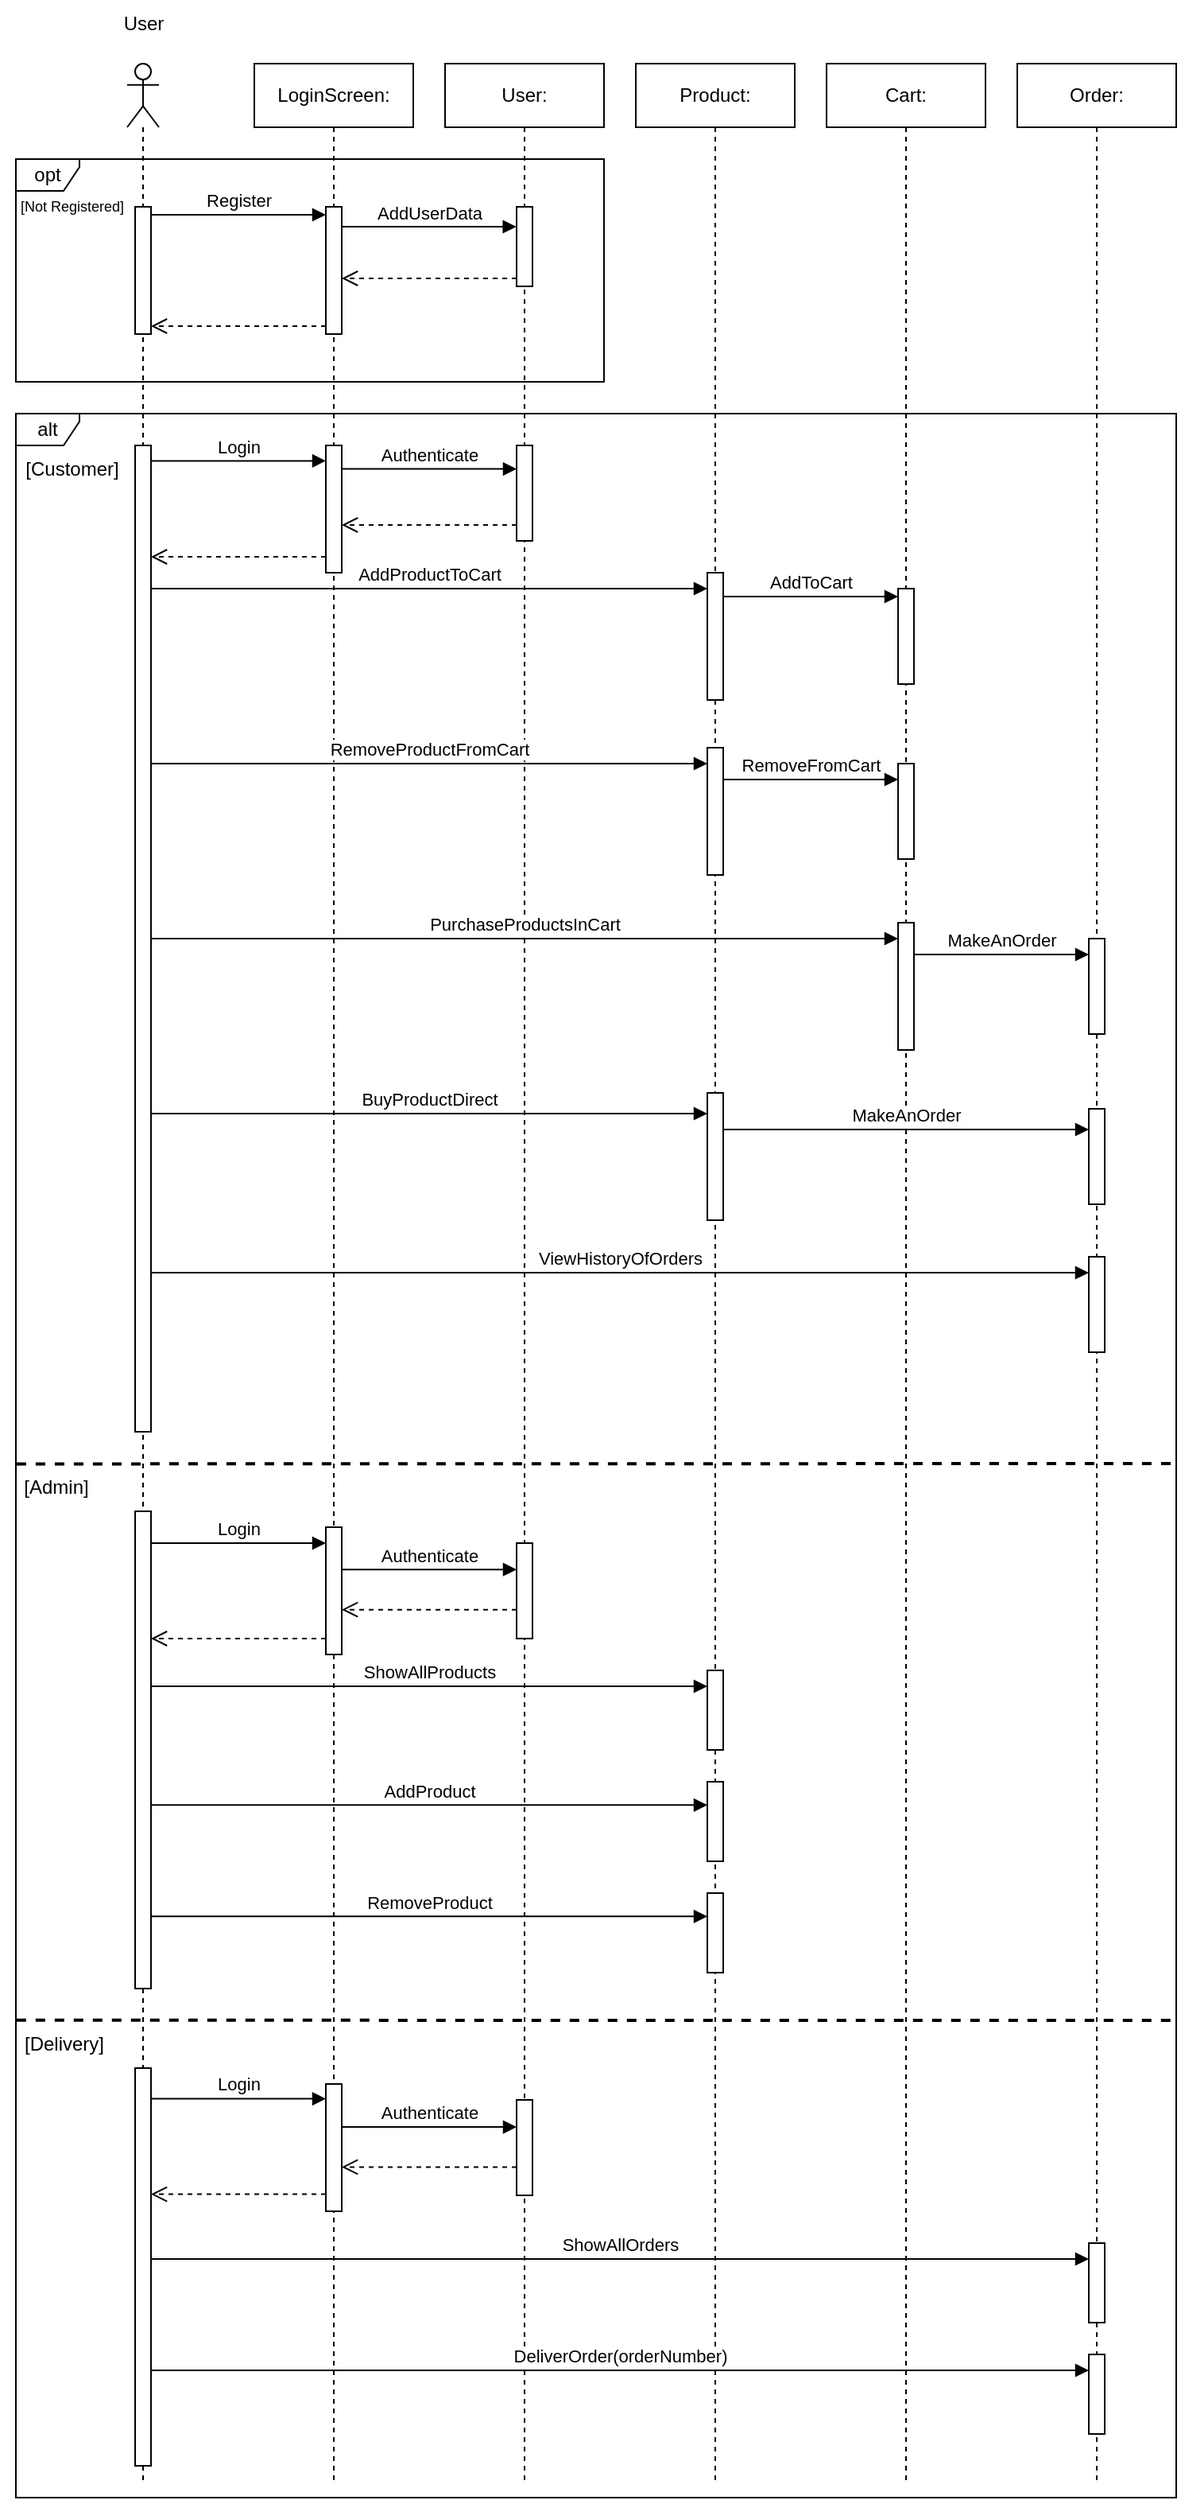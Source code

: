 <mxfile version="22.1.2" type="device">
  <diagram name="Page-1" id="HsitdcN0r7PipA14mCh1">
    <mxGraphModel dx="1036" dy="606" grid="1" gridSize="10" guides="1" tooltips="1" connect="1" arrows="1" fold="1" page="1" pageScale="1" pageWidth="1169" pageHeight="1654" math="0" shadow="0">
      <root>
        <mxCell id="0" />
        <mxCell id="1" parent="0" />
        <mxCell id="pewCr3Y9U8TLTlfjggAx-1" value="" style="shape=umlLifeline;perimeter=lifelinePerimeter;whiteSpace=wrap;html=1;container=1;dropTarget=0;collapsible=0;recursiveResize=0;outlineConnect=0;portConstraint=eastwest;newEdgeStyle={&quot;curved&quot;:0,&quot;rounded&quot;:0};participant=umlActor;" parent="1" vertex="1">
          <mxGeometry x="230" y="100" width="20" height="1520" as="geometry" />
        </mxCell>
        <mxCell id="pewCr3Y9U8TLTlfjggAx-10" value="" style="html=1;points=[[0,0,0,0,5],[0,1,0,0,-5],[1,0,0,0,5],[1,1,0,0,-5]];perimeter=orthogonalPerimeter;outlineConnect=0;targetShapes=umlLifeline;portConstraint=eastwest;newEdgeStyle={&quot;curved&quot;:0,&quot;rounded&quot;:0};" parent="pewCr3Y9U8TLTlfjggAx-1" vertex="1">
          <mxGeometry x="5" y="90" width="10" height="80" as="geometry" />
        </mxCell>
        <mxCell id="pewCr3Y9U8TLTlfjggAx-2" value="User" style="text;html=1;align=center;verticalAlign=middle;resizable=0;points=[];autosize=1;strokeColor=none;fillColor=none;" parent="1" vertex="1">
          <mxGeometry x="215" y="60" width="50" height="30" as="geometry" />
        </mxCell>
        <mxCell id="pewCr3Y9U8TLTlfjggAx-7" value="LoginScreen:" style="shape=umlLifeline;perimeter=lifelinePerimeter;whiteSpace=wrap;html=1;container=1;dropTarget=0;collapsible=0;recursiveResize=0;outlineConnect=0;portConstraint=eastwest;newEdgeStyle={&quot;curved&quot;:0,&quot;rounded&quot;:0};" parent="1" vertex="1">
          <mxGeometry x="310" y="100" width="100" height="1520" as="geometry" />
        </mxCell>
        <mxCell id="pewCr3Y9U8TLTlfjggAx-15" value="" style="html=1;points=[[0,0,0,0,5],[0,1,0,0,-5],[1,0,0,0,5],[1,1,0,0,-5]];perimeter=orthogonalPerimeter;outlineConnect=0;targetShapes=umlLifeline;portConstraint=eastwest;newEdgeStyle={&quot;curved&quot;:0,&quot;rounded&quot;:0};" parent="pewCr3Y9U8TLTlfjggAx-7" vertex="1">
          <mxGeometry x="45" y="90" width="10" height="80" as="geometry" />
        </mxCell>
        <mxCell id="pewCr3Y9U8TLTlfjggAx-24" value="" style="html=1;points=[[0,0,0,0,5],[0,1,0,0,-5],[1,0,0,0,5],[1,1,0,0,-5]];perimeter=orthogonalPerimeter;outlineConnect=0;targetShapes=umlLifeline;portConstraint=eastwest;newEdgeStyle={&quot;curved&quot;:0,&quot;rounded&quot;:0};" parent="pewCr3Y9U8TLTlfjggAx-7" vertex="1">
          <mxGeometry x="45" y="240" width="10" height="80" as="geometry" />
        </mxCell>
        <mxCell id="pewCr3Y9U8TLTlfjggAx-12" value="opt" style="shape=umlFrame;whiteSpace=wrap;html=1;pointerEvents=0;width=40;height=20;" parent="1" vertex="1">
          <mxGeometry x="160" y="160" width="370" height="140" as="geometry" />
        </mxCell>
        <mxCell id="pewCr3Y9U8TLTlfjggAx-13" value="[Not Registered]" style="text;html=1;align=center;verticalAlign=middle;resizable=0;points=[];autosize=1;strokeColor=none;fillColor=none;fontSize=9;" parent="1" vertex="1">
          <mxGeometry x="150" y="180" width="90" height="20" as="geometry" />
        </mxCell>
        <mxCell id="pewCr3Y9U8TLTlfjggAx-14" value="User:" style="shape=umlLifeline;perimeter=lifelinePerimeter;whiteSpace=wrap;html=1;container=1;dropTarget=0;collapsible=0;recursiveResize=0;outlineConnect=0;portConstraint=eastwest;newEdgeStyle={&quot;curved&quot;:0,&quot;rounded&quot;:0};" parent="1" vertex="1">
          <mxGeometry x="430" y="100" width="100" height="1520" as="geometry" />
        </mxCell>
        <mxCell id="pewCr3Y9U8TLTlfjggAx-16" value="" style="html=1;points=[[0,0,0,0,5],[0,1,0,0,-5],[1,0,0,0,5],[1,1,0,0,-5]];perimeter=orthogonalPerimeter;outlineConnect=0;targetShapes=umlLifeline;portConstraint=eastwest;newEdgeStyle={&quot;curved&quot;:0,&quot;rounded&quot;:0};" parent="pewCr3Y9U8TLTlfjggAx-14" vertex="1">
          <mxGeometry x="45" y="90" width="10" height="50" as="geometry" />
        </mxCell>
        <mxCell id="pewCr3Y9U8TLTlfjggAx-17" value="Register" style="html=1;verticalAlign=bottom;endArrow=block;curved=0;rounded=0;exitX=1;exitY=0;exitDx=0;exitDy=5;exitPerimeter=0;" parent="1" source="pewCr3Y9U8TLTlfjggAx-10" target="pewCr3Y9U8TLTlfjggAx-15" edge="1">
          <mxGeometry width="80" relative="1" as="geometry">
            <mxPoint x="245" y="200" as="sourcePoint" />
            <mxPoint x="350" y="200" as="targetPoint" />
          </mxGeometry>
        </mxCell>
        <mxCell id="pewCr3Y9U8TLTlfjggAx-18" value="AddUserData" style="html=1;verticalAlign=bottom;endArrow=block;curved=0;rounded=0;entryX=-0.015;entryY=0.25;entryDx=0;entryDy=0;entryPerimeter=0;" parent="1" source="pewCr3Y9U8TLTlfjggAx-15" target="pewCr3Y9U8TLTlfjggAx-16" edge="1">
          <mxGeometry width="80" relative="1" as="geometry">
            <mxPoint x="370" y="210" as="sourcePoint" />
            <mxPoint x="470" y="210" as="targetPoint" />
          </mxGeometry>
        </mxCell>
        <mxCell id="pewCr3Y9U8TLTlfjggAx-19" value="" style="html=1;verticalAlign=bottom;endArrow=open;dashed=1;endSize=8;curved=0;rounded=0;exitX=0;exitY=1;exitDx=0;exitDy=-5;exitPerimeter=0;" parent="1" source="pewCr3Y9U8TLTlfjggAx-16" target="pewCr3Y9U8TLTlfjggAx-15" edge="1">
          <mxGeometry relative="1" as="geometry">
            <mxPoint x="475" y="230" as="sourcePoint" />
            <mxPoint x="370" y="235" as="targetPoint" />
          </mxGeometry>
        </mxCell>
        <mxCell id="pewCr3Y9U8TLTlfjggAx-21" value="" style="html=1;verticalAlign=bottom;endArrow=open;dashed=1;endSize=8;curved=0;rounded=0;exitX=0;exitY=1;exitDx=0;exitDy=-5;exitPerimeter=0;entryX=1;entryY=1;entryDx=0;entryDy=-5;entryPerimeter=0;" parent="1" source="pewCr3Y9U8TLTlfjggAx-15" target="pewCr3Y9U8TLTlfjggAx-10" edge="1">
          <mxGeometry relative="1" as="geometry">
            <mxPoint x="350" y="260" as="sourcePoint" />
            <mxPoint x="250" y="260" as="targetPoint" />
          </mxGeometry>
        </mxCell>
        <mxCell id="pewCr3Y9U8TLTlfjggAx-22" value="alt" style="shape=umlFrame;whiteSpace=wrap;html=1;pointerEvents=0;width=40;height=20;" parent="1" vertex="1">
          <mxGeometry x="160" y="320" width="730" height="1310" as="geometry" />
        </mxCell>
        <mxCell id="pewCr3Y9U8TLTlfjggAx-23" value="" style="html=1;points=[[0,0,0,0,5],[0,1,0,0,-5],[1,0,0,0,5],[1,1,0,0,-5]];perimeter=orthogonalPerimeter;outlineConnect=0;targetShapes=umlLifeline;portConstraint=eastwest;newEdgeStyle={&quot;curved&quot;:0,&quot;rounded&quot;:0};" parent="1" vertex="1">
          <mxGeometry x="235" y="340" width="10" height="620" as="geometry" />
        </mxCell>
        <mxCell id="pewCr3Y9U8TLTlfjggAx-25" value="" style="html=1;points=[[0,0,0,0,5],[0,1,0,0,-5],[1,0,0,0,5],[1,1,0,0,-5]];perimeter=orthogonalPerimeter;outlineConnect=0;targetShapes=umlLifeline;portConstraint=eastwest;newEdgeStyle={&quot;curved&quot;:0,&quot;rounded&quot;:0};" parent="1" vertex="1">
          <mxGeometry x="475" y="340" width="10" height="60" as="geometry" />
        </mxCell>
        <mxCell id="pewCr3Y9U8TLTlfjggAx-26" value="Login" style="html=1;verticalAlign=bottom;endArrow=block;curved=0;rounded=0;exitX=1;exitY=0;exitDx=0;exitDy=5;exitPerimeter=0;" parent="1" edge="1">
          <mxGeometry width="80" relative="1" as="geometry">
            <mxPoint x="245" y="349.72" as="sourcePoint" />
            <mxPoint x="355" y="349.72" as="targetPoint" />
          </mxGeometry>
        </mxCell>
        <mxCell id="pewCr3Y9U8TLTlfjggAx-27" value="Authenticate" style="html=1;verticalAlign=bottom;endArrow=block;curved=0;rounded=0;entryX=-0.015;entryY=0.25;entryDx=0;entryDy=0;entryPerimeter=0;" parent="1" edge="1">
          <mxGeometry width="80" relative="1" as="geometry">
            <mxPoint x="365" y="354.78" as="sourcePoint" />
            <mxPoint x="475" y="354.78" as="targetPoint" />
          </mxGeometry>
        </mxCell>
        <mxCell id="pewCr3Y9U8TLTlfjggAx-28" value="" style="html=1;verticalAlign=bottom;endArrow=open;dashed=1;endSize=8;curved=0;rounded=0;exitX=0;exitY=1;exitDx=0;exitDy=-5;exitPerimeter=0;" parent="1" edge="1">
          <mxGeometry relative="1" as="geometry">
            <mxPoint x="475" y="1071.84" as="sourcePoint" />
            <mxPoint x="365" y="1071.84" as="targetPoint" />
          </mxGeometry>
        </mxCell>
        <mxCell id="pewCr3Y9U8TLTlfjggAx-29" value="" style="html=1;verticalAlign=bottom;endArrow=open;dashed=1;endSize=8;curved=0;rounded=0;exitX=0;exitY=1;exitDx=0;exitDy=-5;exitPerimeter=0;" parent="1" edge="1">
          <mxGeometry relative="1" as="geometry">
            <mxPoint x="355" y="410" as="sourcePoint" />
            <mxPoint x="245" y="410" as="targetPoint" />
          </mxGeometry>
        </mxCell>
        <mxCell id="pewCr3Y9U8TLTlfjggAx-30" value="[Customer]" style="text;html=1;align=center;verticalAlign=middle;resizable=0;points=[];autosize=1;strokeColor=none;fillColor=none;" parent="1" vertex="1">
          <mxGeometry x="155" y="340" width="80" height="30" as="geometry" />
        </mxCell>
        <mxCell id="pewCr3Y9U8TLTlfjggAx-32" value="Product:" style="shape=umlLifeline;perimeter=lifelinePerimeter;whiteSpace=wrap;html=1;container=1;dropTarget=0;collapsible=0;recursiveResize=0;outlineConnect=0;portConstraint=eastwest;newEdgeStyle={&quot;curved&quot;:0,&quot;rounded&quot;:0};" parent="1" vertex="1">
          <mxGeometry x="550" y="100" width="100" height="1520" as="geometry" />
        </mxCell>
        <mxCell id="pewCr3Y9U8TLTlfjggAx-35" value="" style="html=1;points=[[0,0,0,0,5],[0,1,0,0,-5],[1,0,0,0,5],[1,1,0,0,-5]];perimeter=orthogonalPerimeter;outlineConnect=0;targetShapes=umlLifeline;portConstraint=eastwest;newEdgeStyle={&quot;curved&quot;:0,&quot;rounded&quot;:0};" parent="pewCr3Y9U8TLTlfjggAx-32" vertex="1">
          <mxGeometry x="45" y="320" width="10" height="80" as="geometry" />
        </mxCell>
        <mxCell id="pewCr3Y9U8TLTlfjggAx-43" value="" style="html=1;points=[[0,0,0,0,5],[0,1,0,0,-5],[1,0,0,0,5],[1,1,0,0,-5]];perimeter=orthogonalPerimeter;outlineConnect=0;targetShapes=umlLifeline;portConstraint=eastwest;newEdgeStyle={&quot;curved&quot;:0,&quot;rounded&quot;:0};" parent="pewCr3Y9U8TLTlfjggAx-32" vertex="1">
          <mxGeometry x="45" y="430" width="10" height="80" as="geometry" />
        </mxCell>
        <mxCell id="pewCr3Y9U8TLTlfjggAx-56" value="" style="html=1;points=[[0,0,0,0,5],[0,1,0,0,-5],[1,0,0,0,5],[1,1,0,0,-5]];perimeter=orthogonalPerimeter;outlineConnect=0;targetShapes=umlLifeline;portConstraint=eastwest;newEdgeStyle={&quot;curved&quot;:0,&quot;rounded&quot;:0};" parent="pewCr3Y9U8TLTlfjggAx-32" vertex="1">
          <mxGeometry x="45" y="647" width="10" height="80" as="geometry" />
        </mxCell>
        <mxCell id="pewCr3Y9U8TLTlfjggAx-73" value="" style="html=1;points=[[0,0,0,0,5],[0,1,0,0,-5],[1,0,0,0,5],[1,1,0,0,-5]];perimeter=orthogonalPerimeter;outlineConnect=0;targetShapes=umlLifeline;portConstraint=eastwest;newEdgeStyle={&quot;curved&quot;:0,&quot;rounded&quot;:0};" parent="pewCr3Y9U8TLTlfjggAx-32" vertex="1">
          <mxGeometry x="45" y="1010" width="10" height="50" as="geometry" />
        </mxCell>
        <mxCell id="pewCr3Y9U8TLTlfjggAx-75" value="" style="html=1;points=[[0,0,0,0,5],[0,1,0,0,-5],[1,0,0,0,5],[1,1,0,0,-5]];perimeter=orthogonalPerimeter;outlineConnect=0;targetShapes=umlLifeline;portConstraint=eastwest;newEdgeStyle={&quot;curved&quot;:0,&quot;rounded&quot;:0};" parent="pewCr3Y9U8TLTlfjggAx-32" vertex="1">
          <mxGeometry x="45" y="1080" width="10" height="50" as="geometry" />
        </mxCell>
        <mxCell id="pewCr3Y9U8TLTlfjggAx-76" value="AddProduct" style="html=1;verticalAlign=bottom;endArrow=block;curved=0;rounded=0;exitX=1;exitY=0;exitDx=0;exitDy=5;exitPerimeter=0;" parent="pewCr3Y9U8TLTlfjggAx-32" target="pewCr3Y9U8TLTlfjggAx-75" edge="1">
          <mxGeometry width="80" relative="1" as="geometry">
            <mxPoint x="-305" y="1094.63" as="sourcePoint" />
            <mxPoint x="45" y="1094.63" as="targetPoint" />
          </mxGeometry>
        </mxCell>
        <mxCell id="pewCr3Y9U8TLTlfjggAx-88" value="" style="html=1;points=[[0,0,0,0,5],[0,1,0,0,-5],[1,0,0,0,5],[1,1,0,0,-5]];perimeter=orthogonalPerimeter;outlineConnect=0;targetShapes=umlLifeline;portConstraint=eastwest;newEdgeStyle={&quot;curved&quot;:0,&quot;rounded&quot;:0};" parent="pewCr3Y9U8TLTlfjggAx-32" vertex="1">
          <mxGeometry x="45" y="1150" width="10" height="50" as="geometry" />
        </mxCell>
        <mxCell id="pewCr3Y9U8TLTlfjggAx-89" value="RemoveProduct" style="html=1;verticalAlign=bottom;endArrow=block;curved=0;rounded=0;exitX=1;exitY=0;exitDx=0;exitDy=5;exitPerimeter=0;" parent="pewCr3Y9U8TLTlfjggAx-32" target="pewCr3Y9U8TLTlfjggAx-88" edge="1">
          <mxGeometry width="80" relative="1" as="geometry">
            <mxPoint x="-305" y="1164.63" as="sourcePoint" />
            <mxPoint x="45" y="1164.63" as="targetPoint" />
          </mxGeometry>
        </mxCell>
        <mxCell id="pewCr3Y9U8TLTlfjggAx-33" value="Cart:" style="shape=umlLifeline;perimeter=lifelinePerimeter;whiteSpace=wrap;html=1;container=1;dropTarget=0;collapsible=0;recursiveResize=0;outlineConnect=0;portConstraint=eastwest;newEdgeStyle={&quot;curved&quot;:0,&quot;rounded&quot;:0};" parent="1" vertex="1">
          <mxGeometry x="670" y="100" width="100" height="1520" as="geometry" />
        </mxCell>
        <mxCell id="pewCr3Y9U8TLTlfjggAx-37" value="" style="html=1;points=[[0,0,0,0,5],[0,1,0,0,-5],[1,0,0,0,5],[1,1,0,0,-5]];perimeter=orthogonalPerimeter;outlineConnect=0;targetShapes=umlLifeline;portConstraint=eastwest;newEdgeStyle={&quot;curved&quot;:0,&quot;rounded&quot;:0};" parent="pewCr3Y9U8TLTlfjggAx-33" vertex="1">
          <mxGeometry x="45" y="330" width="10" height="60" as="geometry" />
        </mxCell>
        <mxCell id="pewCr3Y9U8TLTlfjggAx-48" value="" style="html=1;points=[[0,0,0,0,5],[0,1,0,0,-5],[1,0,0,0,5],[1,1,0,0,-5]];perimeter=orthogonalPerimeter;outlineConnect=0;targetShapes=umlLifeline;portConstraint=eastwest;newEdgeStyle={&quot;curved&quot;:0,&quot;rounded&quot;:0};" parent="pewCr3Y9U8TLTlfjggAx-33" vertex="1">
          <mxGeometry x="45" y="440" width="10" height="60" as="geometry" />
        </mxCell>
        <mxCell id="pewCr3Y9U8TLTlfjggAx-51" value="" style="html=1;points=[[0,0,0,0,5],[0,1,0,0,-5],[1,0,0,0,5],[1,1,0,0,-5]];perimeter=orthogonalPerimeter;outlineConnect=0;targetShapes=umlLifeline;portConstraint=eastwest;newEdgeStyle={&quot;curved&quot;:0,&quot;rounded&quot;:0};" parent="pewCr3Y9U8TLTlfjggAx-33" vertex="1">
          <mxGeometry x="45" y="540" width="10" height="80" as="geometry" />
        </mxCell>
        <mxCell id="pewCr3Y9U8TLTlfjggAx-34" value="Order:" style="shape=umlLifeline;perimeter=lifelinePerimeter;whiteSpace=wrap;html=1;container=1;dropTarget=0;collapsible=0;recursiveResize=0;outlineConnect=0;portConstraint=eastwest;newEdgeStyle={&quot;curved&quot;:0,&quot;rounded&quot;:0};" parent="1" vertex="1">
          <mxGeometry x="790" y="100" width="100" height="1520" as="geometry" />
        </mxCell>
        <mxCell id="pewCr3Y9U8TLTlfjggAx-54" value="" style="html=1;points=[[0,0,0,0,5],[0,1,0,0,-5],[1,0,0,0,5],[1,1,0,0,-5]];perimeter=orthogonalPerimeter;outlineConnect=0;targetShapes=umlLifeline;portConstraint=eastwest;newEdgeStyle={&quot;curved&quot;:0,&quot;rounded&quot;:0};" parent="pewCr3Y9U8TLTlfjggAx-34" vertex="1">
          <mxGeometry x="45" y="550" width="10" height="60" as="geometry" />
        </mxCell>
        <mxCell id="pewCr3Y9U8TLTlfjggAx-58" value="" style="html=1;points=[[0,0,0,0,5],[0,1,0,0,-5],[1,0,0,0,5],[1,1,0,0,-5]];perimeter=orthogonalPerimeter;outlineConnect=0;targetShapes=umlLifeline;portConstraint=eastwest;newEdgeStyle={&quot;curved&quot;:0,&quot;rounded&quot;:0};" parent="pewCr3Y9U8TLTlfjggAx-34" vertex="1">
          <mxGeometry x="45" y="657" width="10" height="60" as="geometry" />
        </mxCell>
        <mxCell id="pewCr3Y9U8TLTlfjggAx-61" value="" style="html=1;points=[[0,0,0,0,5],[0,1,0,0,-5],[1,0,0,0,5],[1,1,0,0,-5]];perimeter=orthogonalPerimeter;outlineConnect=0;targetShapes=umlLifeline;portConstraint=eastwest;newEdgeStyle={&quot;curved&quot;:0,&quot;rounded&quot;:0};" parent="pewCr3Y9U8TLTlfjggAx-34" vertex="1">
          <mxGeometry x="45" y="750" width="10" height="60" as="geometry" />
        </mxCell>
        <mxCell id="pewCr3Y9U8TLTlfjggAx-86" value="" style="html=1;points=[[0,0,0,0,5],[0,1,0,0,-5],[1,0,0,0,5],[1,1,0,0,-5]];perimeter=orthogonalPerimeter;outlineConnect=0;targetShapes=umlLifeline;portConstraint=eastwest;newEdgeStyle={&quot;curved&quot;:0,&quot;rounded&quot;:0};" parent="pewCr3Y9U8TLTlfjggAx-34" vertex="1">
          <mxGeometry x="45" y="1370" width="10" height="50" as="geometry" />
        </mxCell>
        <mxCell id="pewCr3Y9U8TLTlfjggAx-91" value="" style="html=1;points=[[0,0,0,0,5],[0,1,0,0,-5],[1,0,0,0,5],[1,1,0,0,-5]];perimeter=orthogonalPerimeter;outlineConnect=0;targetShapes=umlLifeline;portConstraint=eastwest;newEdgeStyle={&quot;curved&quot;:0,&quot;rounded&quot;:0};" parent="pewCr3Y9U8TLTlfjggAx-34" vertex="1">
          <mxGeometry x="45" y="1440" width="10" height="50" as="geometry" />
        </mxCell>
        <mxCell id="pewCr3Y9U8TLTlfjggAx-92" value="DeliverOrder(orderNumber)" style="html=1;verticalAlign=bottom;endArrow=block;curved=0;rounded=0;" parent="pewCr3Y9U8TLTlfjggAx-34" edge="1">
          <mxGeometry width="80" relative="1" as="geometry">
            <mxPoint x="-545.0" y="1450" as="sourcePoint" />
            <mxPoint x="45" y="1450" as="targetPoint" />
          </mxGeometry>
        </mxCell>
        <mxCell id="pewCr3Y9U8TLTlfjggAx-36" value="AddProductToCart" style="html=1;verticalAlign=bottom;endArrow=block;curved=0;rounded=0;" parent="1" edge="1">
          <mxGeometry width="80" relative="1" as="geometry">
            <mxPoint x="245" y="430" as="sourcePoint" />
            <mxPoint x="595" y="430" as="targetPoint" />
          </mxGeometry>
        </mxCell>
        <mxCell id="pewCr3Y9U8TLTlfjggAx-40" value="AddToCart" style="html=1;verticalAlign=bottom;endArrow=block;curved=0;rounded=0;entryX=0;entryY=0;entryDx=0;entryDy=5;entryPerimeter=0;" parent="1" source="pewCr3Y9U8TLTlfjggAx-35" target="pewCr3Y9U8TLTlfjggAx-37" edge="1">
          <mxGeometry width="80" relative="1" as="geometry">
            <mxPoint x="590" y="380" as="sourcePoint" />
            <mxPoint x="670" y="380" as="targetPoint" />
          </mxGeometry>
        </mxCell>
        <mxCell id="pewCr3Y9U8TLTlfjggAx-42" value="RemoveProductFromCart" style="html=1;verticalAlign=bottom;endArrow=block;curved=0;rounded=0;" parent="1" edge="1">
          <mxGeometry width="80" relative="1" as="geometry">
            <mxPoint x="245" y="540" as="sourcePoint" />
            <mxPoint x="595" y="540" as="targetPoint" />
          </mxGeometry>
        </mxCell>
        <mxCell id="pewCr3Y9U8TLTlfjggAx-49" value="RemoveFromCart" style="html=1;verticalAlign=bottom;endArrow=block;curved=0;rounded=0;" parent="1" source="pewCr3Y9U8TLTlfjggAx-43" edge="1">
          <mxGeometry width="80" relative="1" as="geometry">
            <mxPoint x="610.0" y="550" as="sourcePoint" />
            <mxPoint x="715" y="550" as="targetPoint" />
          </mxGeometry>
        </mxCell>
        <mxCell id="pewCr3Y9U8TLTlfjggAx-53" value="PurchaseProductsInCart" style="html=1;verticalAlign=bottom;endArrow=block;curved=0;rounded=0;" parent="1" edge="1">
          <mxGeometry width="80" relative="1" as="geometry">
            <mxPoint x="245" y="650" as="sourcePoint" />
            <mxPoint x="715" y="650" as="targetPoint" />
          </mxGeometry>
        </mxCell>
        <mxCell id="pewCr3Y9U8TLTlfjggAx-55" value="MakeAnOrder" style="html=1;verticalAlign=bottom;endArrow=block;curved=0;rounded=0;entryX=0;entryY=0;entryDx=0;entryDy=5;entryPerimeter=0;" parent="1" edge="1">
          <mxGeometry width="80" relative="1" as="geometry">
            <mxPoint x="725.0" y="660.0" as="sourcePoint" />
            <mxPoint x="835.0" y="660.0" as="targetPoint" />
          </mxGeometry>
        </mxCell>
        <mxCell id="pewCr3Y9U8TLTlfjggAx-57" value="BuyProductDirect" style="html=1;verticalAlign=bottom;endArrow=block;curved=0;rounded=0;" parent="1" edge="1">
          <mxGeometry width="80" relative="1" as="geometry">
            <mxPoint x="245" y="760" as="sourcePoint" />
            <mxPoint x="595" y="760" as="targetPoint" />
          </mxGeometry>
        </mxCell>
        <mxCell id="pewCr3Y9U8TLTlfjggAx-59" value="MakeAnOrder" style="html=1;verticalAlign=bottom;endArrow=block;curved=0;rounded=0;entryX=0;entryY=0;entryDx=0;entryDy=5;entryPerimeter=0;" parent="1" edge="1">
          <mxGeometry width="80" relative="1" as="geometry">
            <mxPoint x="605" y="770" as="sourcePoint" />
            <mxPoint x="835" y="770" as="targetPoint" />
          </mxGeometry>
        </mxCell>
        <mxCell id="pewCr3Y9U8TLTlfjggAx-62" value="ViewHistoryOfOrders" style="html=1;verticalAlign=bottom;endArrow=block;curved=0;rounded=0;entryX=0;entryY=0;entryDx=0;entryDy=5;entryPerimeter=0;" parent="1" edge="1">
          <mxGeometry width="80" relative="1" as="geometry">
            <mxPoint x="245" y="860" as="sourcePoint" />
            <mxPoint x="835" y="860" as="targetPoint" />
          </mxGeometry>
        </mxCell>
        <mxCell id="pewCr3Y9U8TLTlfjggAx-63" value="" style="endArrow=none;dashed=1;html=1;rounded=0;strokeWidth=2;exitX=0.091;exitY=0.007;exitDx=0;exitDy=0;exitPerimeter=0;" parent="1" source="pewCr3Y9U8TLTlfjggAx-64" edge="1">
          <mxGeometry width="50" height="50" relative="1" as="geometry">
            <mxPoint x="120" y="980" as="sourcePoint" />
            <mxPoint x="890" y="980" as="targetPoint" />
          </mxGeometry>
        </mxCell>
        <mxCell id="pewCr3Y9U8TLTlfjggAx-64" value="[Admin]" style="text;html=1;align=center;verticalAlign=middle;resizable=0;points=[];autosize=1;strokeColor=none;fillColor=none;" parent="1" vertex="1">
          <mxGeometry x="155" y="980" width="60" height="30" as="geometry" />
        </mxCell>
        <mxCell id="pewCr3Y9U8TLTlfjggAx-65" value="" style="html=1;points=[[0,0,0,0,5],[0,1,0,0,-5],[1,0,0,0,5],[1,1,0,0,-5]];perimeter=orthogonalPerimeter;outlineConnect=0;targetShapes=umlLifeline;portConstraint=eastwest;newEdgeStyle={&quot;curved&quot;:0,&quot;rounded&quot;:0};" parent="1" vertex="1">
          <mxGeometry x="235" y="1010" width="10" height="300" as="geometry" />
        </mxCell>
        <mxCell id="pewCr3Y9U8TLTlfjggAx-66" value="" style="html=1;points=[[0,0,0,0,5],[0,1,0,0,-5],[1,0,0,0,5],[1,1,0,0,-5]];perimeter=orthogonalPerimeter;outlineConnect=0;targetShapes=umlLifeline;portConstraint=eastwest;newEdgeStyle={&quot;curved&quot;:0,&quot;rounded&quot;:0};" parent="1" vertex="1">
          <mxGeometry x="355" y="1020" width="10" height="80" as="geometry" />
        </mxCell>
        <mxCell id="pewCr3Y9U8TLTlfjggAx-67" value="" style="html=1;points=[[0,0,0,0,5],[0,1,0,0,-5],[1,0,0,0,5],[1,1,0,0,-5]];perimeter=orthogonalPerimeter;outlineConnect=0;targetShapes=umlLifeline;portConstraint=eastwest;newEdgeStyle={&quot;curved&quot;:0,&quot;rounded&quot;:0};" parent="1" vertex="1">
          <mxGeometry x="475" y="1030" width="10" height="60" as="geometry" />
        </mxCell>
        <mxCell id="pewCr3Y9U8TLTlfjggAx-68" value="Login" style="html=1;verticalAlign=bottom;endArrow=block;curved=0;rounded=0;exitX=1;exitY=0;exitDx=0;exitDy=5;exitPerimeter=0;" parent="1" edge="1">
          <mxGeometry width="80" relative="1" as="geometry">
            <mxPoint x="245" y="1030" as="sourcePoint" />
            <mxPoint x="355" y="1030" as="targetPoint" />
          </mxGeometry>
        </mxCell>
        <mxCell id="pewCr3Y9U8TLTlfjggAx-69" value="Authenticate" style="html=1;verticalAlign=bottom;endArrow=block;curved=0;rounded=0;entryX=-0.015;entryY=0.25;entryDx=0;entryDy=0;entryPerimeter=0;" parent="1" edge="1">
          <mxGeometry width="80" relative="1" as="geometry">
            <mxPoint x="365" y="1046.62" as="sourcePoint" />
            <mxPoint x="475" y="1046.62" as="targetPoint" />
          </mxGeometry>
        </mxCell>
        <mxCell id="pewCr3Y9U8TLTlfjggAx-71" value="" style="html=1;verticalAlign=bottom;endArrow=open;dashed=1;endSize=8;curved=0;rounded=0;exitX=0;exitY=1;exitDx=0;exitDy=-5;exitPerimeter=0;" parent="1" edge="1">
          <mxGeometry relative="1" as="geometry">
            <mxPoint x="355" y="1090" as="sourcePoint" />
            <mxPoint x="245" y="1090" as="targetPoint" />
          </mxGeometry>
        </mxCell>
        <mxCell id="pewCr3Y9U8TLTlfjggAx-72" value="" style="html=1;verticalAlign=bottom;endArrow=open;dashed=1;endSize=8;curved=0;rounded=0;exitX=0;exitY=1;exitDx=0;exitDy=-5;exitPerimeter=0;" parent="1" edge="1">
          <mxGeometry relative="1" as="geometry">
            <mxPoint x="475" y="390.0" as="sourcePoint" />
            <mxPoint x="365" y="390.0" as="targetPoint" />
          </mxGeometry>
        </mxCell>
        <mxCell id="pewCr3Y9U8TLTlfjggAx-74" value="ShowAllProducts" style="html=1;verticalAlign=bottom;endArrow=block;curved=0;rounded=0;exitX=1;exitY=0;exitDx=0;exitDy=5;exitPerimeter=0;" parent="1" edge="1">
          <mxGeometry width="80" relative="1" as="geometry">
            <mxPoint x="245" y="1120" as="sourcePoint" />
            <mxPoint x="595" y="1120" as="targetPoint" />
          </mxGeometry>
        </mxCell>
        <mxCell id="pewCr3Y9U8TLTlfjggAx-77" value="" style="endArrow=none;dashed=1;html=1;rounded=0;strokeWidth=2;exitX=0.077;exitY=-0.003;exitDx=0;exitDy=0;exitPerimeter=0;" parent="1" source="pewCr3Y9U8TLTlfjggAx-78" edge="1">
          <mxGeometry width="50" height="50" relative="1" as="geometry">
            <mxPoint x="120" y="1330" as="sourcePoint" />
            <mxPoint x="890" y="1330" as="targetPoint" />
          </mxGeometry>
        </mxCell>
        <mxCell id="pewCr3Y9U8TLTlfjggAx-78" value="[Delivery]" style="text;html=1;align=center;verticalAlign=middle;resizable=0;points=[];autosize=1;strokeColor=none;fillColor=none;" parent="1" vertex="1">
          <mxGeometry x="155" y="1330" width="70" height="30" as="geometry" />
        </mxCell>
        <mxCell id="pewCr3Y9U8TLTlfjggAx-79" value="" style="html=1;points=[[0,0,0,0,5],[0,1,0,0,-5],[1,0,0,0,5],[1,1,0,0,-5]];perimeter=orthogonalPerimeter;outlineConnect=0;targetShapes=umlLifeline;portConstraint=eastwest;newEdgeStyle={&quot;curved&quot;:0,&quot;rounded&quot;:0};" parent="1" vertex="1">
          <mxGeometry x="235" y="1360" width="10" height="250" as="geometry" />
        </mxCell>
        <mxCell id="pewCr3Y9U8TLTlfjggAx-80" value="" style="html=1;points=[[0,0,0,0,5],[0,1,0,0,-5],[1,0,0,0,5],[1,1,0,0,-5]];perimeter=orthogonalPerimeter;outlineConnect=0;targetShapes=umlLifeline;portConstraint=eastwest;newEdgeStyle={&quot;curved&quot;:0,&quot;rounded&quot;:0};" parent="1" vertex="1">
          <mxGeometry x="355" y="1370" width="10" height="80" as="geometry" />
        </mxCell>
        <mxCell id="pewCr3Y9U8TLTlfjggAx-81" value="" style="html=1;points=[[0,0,0,0,5],[0,1,0,0,-5],[1,0,0,0,5],[1,1,0,0,-5]];perimeter=orthogonalPerimeter;outlineConnect=0;targetShapes=umlLifeline;portConstraint=eastwest;newEdgeStyle={&quot;curved&quot;:0,&quot;rounded&quot;:0};" parent="1" vertex="1">
          <mxGeometry x="475" y="1380" width="10" height="60" as="geometry" />
        </mxCell>
        <mxCell id="pewCr3Y9U8TLTlfjggAx-82" value="Login" style="html=1;verticalAlign=bottom;endArrow=block;curved=0;rounded=0;exitX=1;exitY=0;exitDx=0;exitDy=5;exitPerimeter=0;" parent="1" edge="1">
          <mxGeometry width="80" relative="1" as="geometry">
            <mxPoint x="245" y="1379.26" as="sourcePoint" />
            <mxPoint x="355" y="1379.26" as="targetPoint" />
          </mxGeometry>
        </mxCell>
        <mxCell id="pewCr3Y9U8TLTlfjggAx-83" value="" style="html=1;verticalAlign=bottom;endArrow=open;dashed=1;endSize=8;curved=0;rounded=0;exitX=0;exitY=1;exitDx=0;exitDy=-5;exitPerimeter=0;" parent="1" edge="1">
          <mxGeometry relative="1" as="geometry">
            <mxPoint x="355" y="1439.26" as="sourcePoint" />
            <mxPoint x="245" y="1439.26" as="targetPoint" />
          </mxGeometry>
        </mxCell>
        <mxCell id="pewCr3Y9U8TLTlfjggAx-84" value="" style="html=1;verticalAlign=bottom;endArrow=open;dashed=1;endSize=8;curved=0;rounded=0;exitX=0;exitY=1;exitDx=0;exitDy=-5;exitPerimeter=0;" parent="1" edge="1">
          <mxGeometry relative="1" as="geometry">
            <mxPoint x="475" y="1422.24" as="sourcePoint" />
            <mxPoint x="365" y="1422.24" as="targetPoint" />
          </mxGeometry>
        </mxCell>
        <mxCell id="pewCr3Y9U8TLTlfjggAx-85" value="Authenticate" style="html=1;verticalAlign=bottom;endArrow=block;curved=0;rounded=0;entryX=-0.015;entryY=0.25;entryDx=0;entryDy=0;entryPerimeter=0;" parent="1" edge="1">
          <mxGeometry width="80" relative="1" as="geometry">
            <mxPoint x="365" y="1397.02" as="sourcePoint" />
            <mxPoint x="475" y="1397.02" as="targetPoint" />
          </mxGeometry>
        </mxCell>
        <mxCell id="pewCr3Y9U8TLTlfjggAx-87" value="ShowAllOrders" style="html=1;verticalAlign=bottom;endArrow=block;curved=0;rounded=0;" parent="1" edge="1">
          <mxGeometry width="80" relative="1" as="geometry">
            <mxPoint x="245.0" y="1480" as="sourcePoint" />
            <mxPoint x="835" y="1480" as="targetPoint" />
          </mxGeometry>
        </mxCell>
      </root>
    </mxGraphModel>
  </diagram>
</mxfile>

